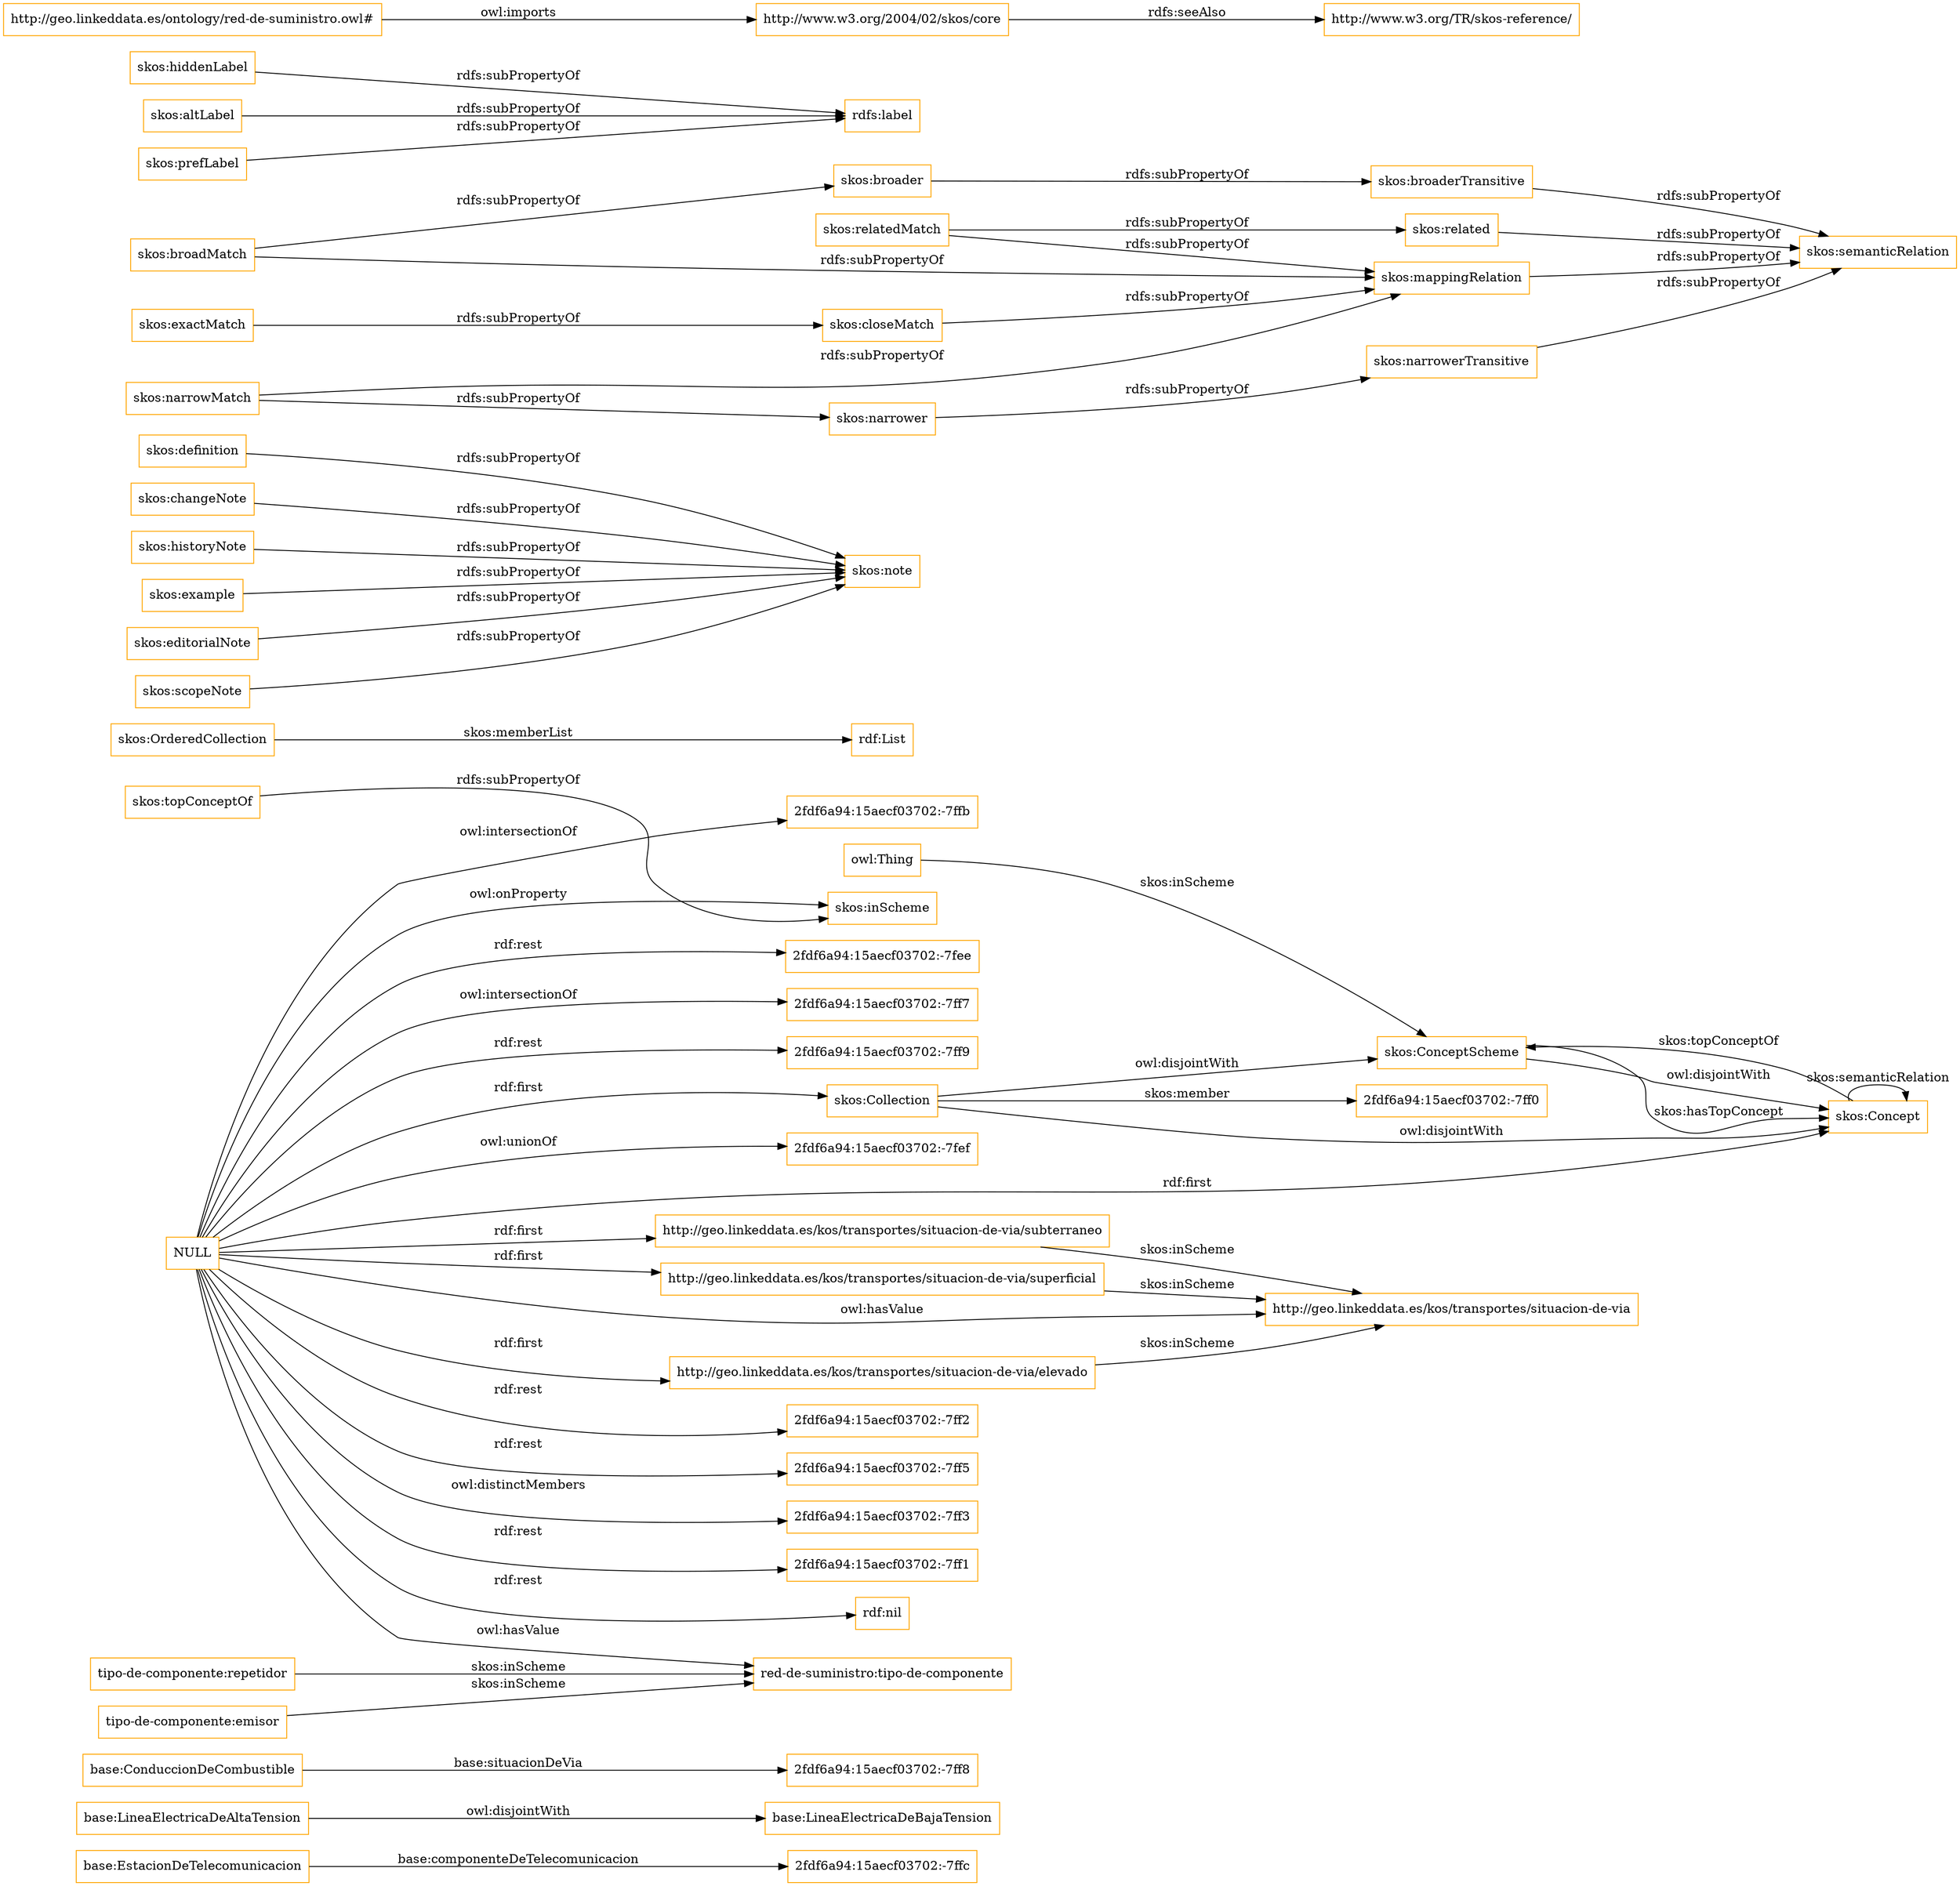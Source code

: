 digraph ar2dtool_diagram { 
rankdir=LR;
size="1501"
node [shape = rectangle, color="orange"]; "base:EstacionDeTelecomunicacion" "2fdf6a94:15aecf03702:-7ffc" "base:LineaElectricaDeBajaTension" "base:ConduccionDeCombustible" "2fdf6a94:15aecf03702:-7ff8" "base:LineaElectricaDeAltaTension" "2fdf6a94:15aecf03702:-7ff0" "skos:OrderedCollection" "skos:Collection" "skos:ConceptScheme" "skos:Concept" ; /*classes style*/
	"http://geo.linkeddata.es/kos/transportes/situacion-de-via/subterraneo" -> "http://geo.linkeddata.es/kos/transportes/situacion-de-via" [ label = "skos:inScheme" ];
	"skos:definition" -> "skos:note" [ label = "rdfs:subPropertyOf" ];
	"skos:relatedMatch" -> "skos:related" [ label = "rdfs:subPropertyOf" ];
	"skos:relatedMatch" -> "skos:mappingRelation" [ label = "rdfs:subPropertyOf" ];
	"tipo-de-componente:repetidor" -> "red-de-suministro:tipo-de-componente" [ label = "skos:inScheme" ];
	"skos:changeNote" -> "skos:note" [ label = "rdfs:subPropertyOf" ];
	"skos:hiddenLabel" -> "rdfs:label" [ label = "rdfs:subPropertyOf" ];
	"skos:related" -> "skos:semanticRelation" [ label = "rdfs:subPropertyOf" ];
	"tipo-de-componente:emisor" -> "red-de-suministro:tipo-de-componente" [ label = "skos:inScheme" ];
	"http://geo.linkeddata.es/kos/transportes/situacion-de-via/elevado" -> "http://geo.linkeddata.es/kos/transportes/situacion-de-via" [ label = "skos:inScheme" ];
	"skos:ConceptScheme" -> "skos:Concept" [ label = "owl:disjointWith" ];
	"skos:altLabel" -> "rdfs:label" [ label = "rdfs:subPropertyOf" ];
	"skos:narrower" -> "skos:narrowerTransitive" [ label = "rdfs:subPropertyOf" ];
	"skos:broader" -> "skos:broaderTransitive" [ label = "rdfs:subPropertyOf" ];
	"skos:broaderTransitive" -> "skos:semanticRelation" [ label = "rdfs:subPropertyOf" ];
	"skos:historyNote" -> "skos:note" [ label = "rdfs:subPropertyOf" ];
	"http://geo.linkeddata.es/kos/transportes/situacion-de-via/superficial" -> "http://geo.linkeddata.es/kos/transportes/situacion-de-via" [ label = "skos:inScheme" ];
	"skos:broadMatch" -> "skos:broader" [ label = "rdfs:subPropertyOf" ];
	"skos:broadMatch" -> "skos:mappingRelation" [ label = "rdfs:subPropertyOf" ];
	"http://www.w3.org/2004/02/skos/core" -> "http://www.w3.org/TR/skos-reference/" [ label = "rdfs:seeAlso" ];
	"skos:narrowerTransitive" -> "skos:semanticRelation" [ label = "rdfs:subPropertyOf" ];
	"NULL" -> "2fdf6a94:15aecf03702:-7ff2" [ label = "rdf:rest" ];
	"NULL" -> "2fdf6a94:15aecf03702:-7ff5" [ label = "rdf:rest" ];
	"NULL" -> "2fdf6a94:15aecf03702:-7ff3" [ label = "owl:distinctMembers" ];
	"NULL" -> "skos:Concept" [ label = "rdf:first" ];
	"NULL" -> "http://geo.linkeddata.es/kos/transportes/situacion-de-via/superficial" [ label = "rdf:first" ];
	"NULL" -> "2fdf6a94:15aecf03702:-7ff1" [ label = "rdf:rest" ];
	"NULL" -> "http://geo.linkeddata.es/kos/transportes/situacion-de-via/subterraneo" [ label = "rdf:first" ];
	"NULL" -> "rdf:nil" [ label = "rdf:rest" ];
	"NULL" -> "http://geo.linkeddata.es/kos/transportes/situacion-de-via" [ label = "owl:hasValue" ];
	"NULL" -> "2fdf6a94:15aecf03702:-7ffb" [ label = "owl:intersectionOf" ];
	"NULL" -> "http://geo.linkeddata.es/kos/transportes/situacion-de-via/elevado" [ label = "rdf:first" ];
	"NULL" -> "2fdf6a94:15aecf03702:-7fee" [ label = "rdf:rest" ];
	"NULL" -> "2fdf6a94:15aecf03702:-7ff7" [ label = "owl:intersectionOf" ];
	"NULL" -> "red-de-suministro:tipo-de-componente" [ label = "owl:hasValue" ];
	"NULL" -> "skos:Collection" [ label = "rdf:first" ];
	"NULL" -> "skos:inScheme" [ label = "owl:onProperty" ];
	"NULL" -> "2fdf6a94:15aecf03702:-7ff9" [ label = "rdf:rest" ];
	"NULL" -> "2fdf6a94:15aecf03702:-7fef" [ label = "owl:unionOf" ];
	"skos:prefLabel" -> "rdfs:label" [ label = "rdfs:subPropertyOf" ];
	"skos:narrowMatch" -> "skos:narrower" [ label = "rdfs:subPropertyOf" ];
	"skos:narrowMatch" -> "skos:mappingRelation" [ label = "rdfs:subPropertyOf" ];
	"skos:example" -> "skos:note" [ label = "rdfs:subPropertyOf" ];
	"skos:mappingRelation" -> "skos:semanticRelation" [ label = "rdfs:subPropertyOf" ];
	"skos:Collection" -> "skos:ConceptScheme" [ label = "owl:disjointWith" ];
	"skos:Collection" -> "skos:Concept" [ label = "owl:disjointWith" ];
	"skos:topConceptOf" -> "skos:inScheme" [ label = "rdfs:subPropertyOf" ];
	"skos:exactMatch" -> "skos:closeMatch" [ label = "rdfs:subPropertyOf" ];
	"skos:editorialNote" -> "skos:note" [ label = "rdfs:subPropertyOf" ];
	"skos:closeMatch" -> "skos:mappingRelation" [ label = "rdfs:subPropertyOf" ];
	"base:LineaElectricaDeAltaTension" -> "base:LineaElectricaDeBajaTension" [ label = "owl:disjointWith" ];
	"http://geo.linkeddata.es/ontology/red-de-suministro.owl#" -> "http://www.w3.org/2004/02/skos/core" [ label = "owl:imports" ];
	"skos:scopeNote" -> "skos:note" [ label = "rdfs:subPropertyOf" ];
	"skos:OrderedCollection" -> "rdf:List" [ label = "skos:memberList" ];
	"skos:ConceptScheme" -> "skos:Concept" [ label = "skos:hasTopConcept" ];
	"base:EstacionDeTelecomunicacion" -> "2fdf6a94:15aecf03702:-7ffc" [ label = "base:componenteDeTelecomunicacion" ];
	"skos:Concept" -> "skos:Concept" [ label = "skos:semanticRelation" ];
	"skos:Concept" -> "skos:ConceptScheme" [ label = "skos:topConceptOf" ];
	"skos:Collection" -> "2fdf6a94:15aecf03702:-7ff0" [ label = "skos:member" ];
	"owl:Thing" -> "skos:ConceptScheme" [ label = "skos:inScheme" ];
	"base:ConduccionDeCombustible" -> "2fdf6a94:15aecf03702:-7ff8" [ label = "base:situacionDeVia" ];

}
